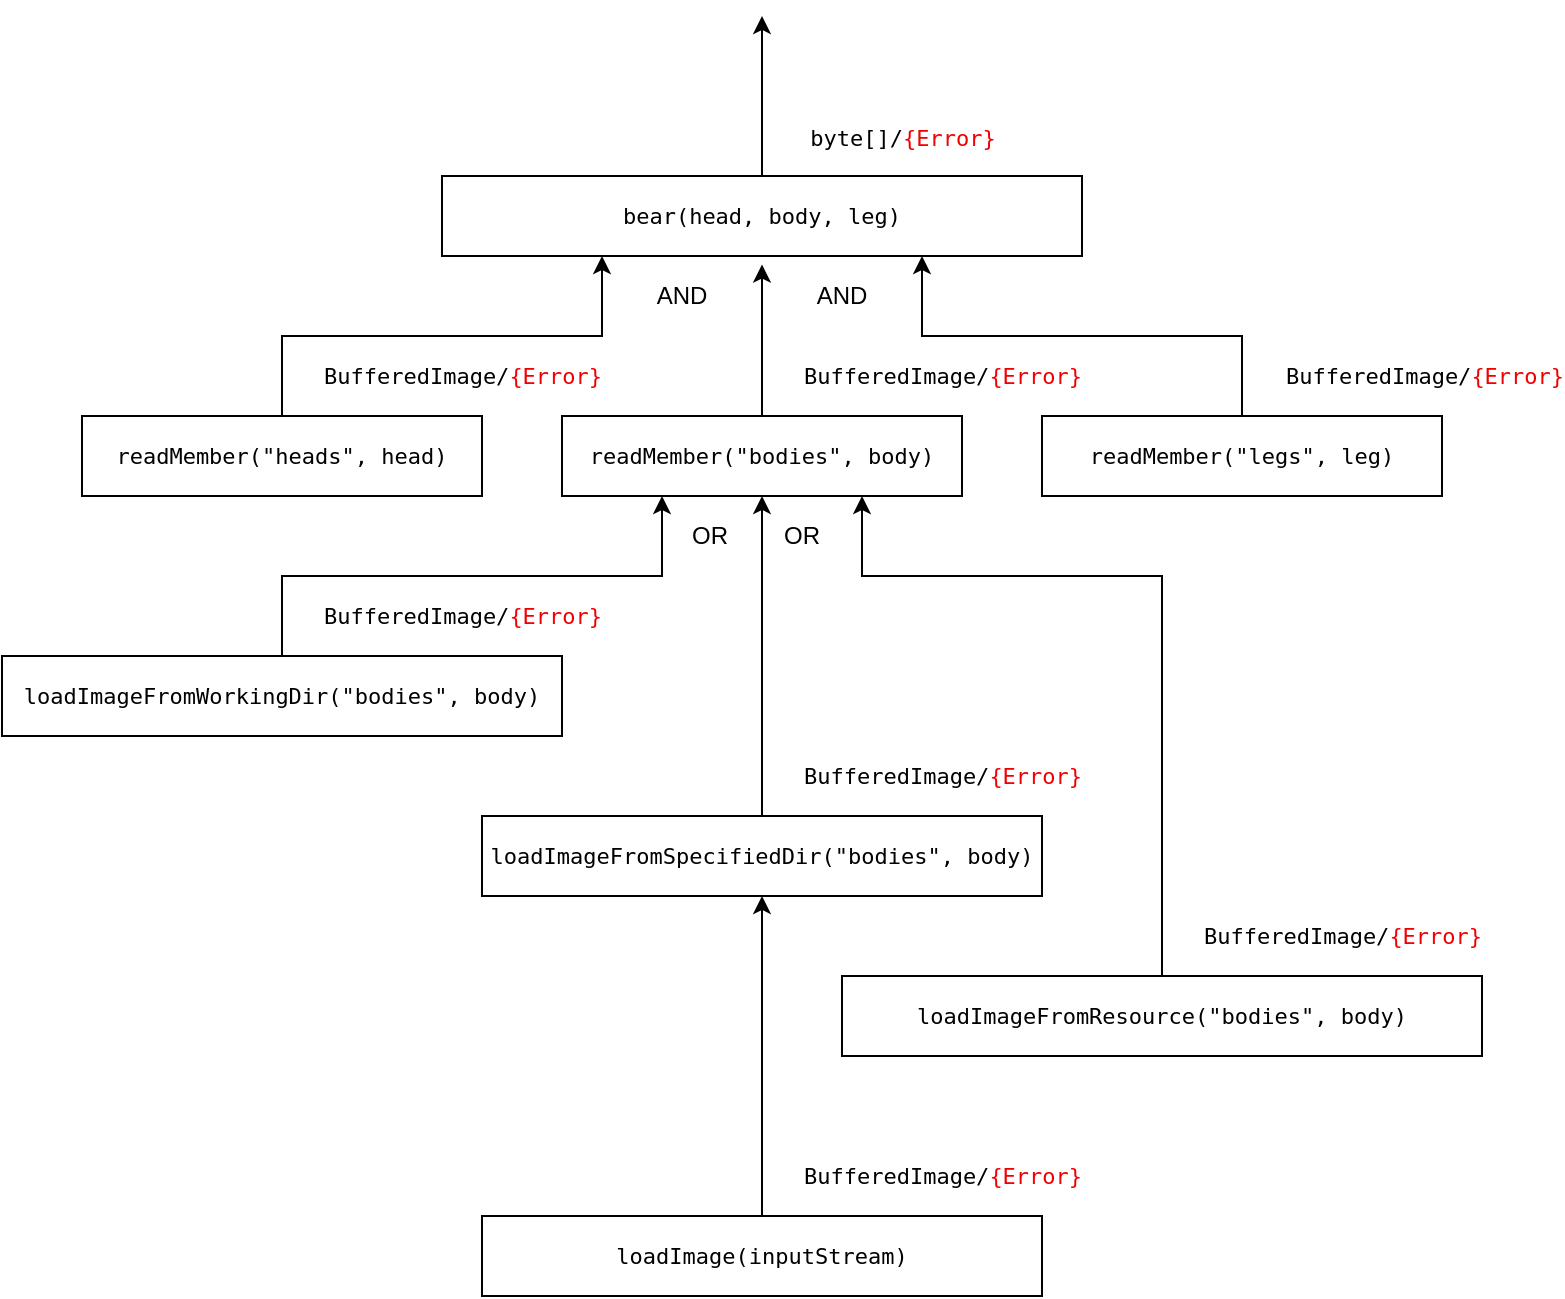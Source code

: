 <mxfile version="22.1.2" type="device">
  <diagram name="Page-1" id="iJf9FKaNLNnPXfkKHJVF">
    <mxGraphModel dx="1114" dy="854" grid="1" gridSize="10" guides="1" tooltips="1" connect="1" arrows="1" fold="1" page="1" pageScale="1" pageWidth="827" pageHeight="1169" math="0" shadow="0">
      <root>
        <mxCell id="0" />
        <mxCell id="1" parent="0" />
        <mxCell id="6eo2FJEWSkk9vw6bgrm8-1" value="&lt;pre&gt;&lt;font style=&quot;font-size: 11px;&quot;&gt;bear(head, body, leg)&lt;/font&gt;&lt;/pre&gt;" style="rounded=0;whiteSpace=wrap;html=1;" parent="1" vertex="1">
          <mxGeometry x="240" y="120" width="320" height="40" as="geometry" />
        </mxCell>
        <mxCell id="6eo2FJEWSkk9vw6bgrm8-10" style="edgeStyle=orthogonalEdgeStyle;rounded=0;orthogonalLoop=1;jettySize=auto;html=1;exitX=0.5;exitY=0;exitDx=0;exitDy=0;entryX=0.25;entryY=1;entryDx=0;entryDy=0;" parent="1" source="6eo2FJEWSkk9vw6bgrm8-5" target="6eo2FJEWSkk9vw6bgrm8-1" edge="1">
          <mxGeometry relative="1" as="geometry" />
        </mxCell>
        <mxCell id="6eo2FJEWSkk9vw6bgrm8-11" value="&lt;pre&gt;BufferedImage/&lt;font color=&quot;#f00000&quot;&gt;{Error}&lt;/font&gt;&lt;/pre&gt;" style="edgeLabel;html=1;align=center;verticalAlign=middle;resizable=0;points=[];labelBackgroundColor=none;" parent="6eo2FJEWSkk9vw6bgrm8-10" vertex="1" connectable="0">
          <mxGeometry x="0.122" y="-1" relative="1" as="geometry">
            <mxPoint x="-5" y="19" as="offset" />
          </mxGeometry>
        </mxCell>
        <mxCell id="6eo2FJEWSkk9vw6bgrm8-5" value="&lt;pre&gt;&lt;font style=&quot;font-size: 11px;&quot;&gt;readMember(&quot;heads&quot;, head)&lt;/font&gt;&lt;/pre&gt;" style="rounded=0;whiteSpace=wrap;html=1;" parent="1" vertex="1">
          <mxGeometry x="60" y="240" width="200" height="40" as="geometry" />
        </mxCell>
        <mxCell id="6eo2FJEWSkk9vw6bgrm8-6" value="&lt;pre&gt;&lt;font style=&quot;font-size: 11px;&quot;&gt;readMember(&quot;bodies&quot;, body)&lt;/font&gt;&lt;/pre&gt;" style="rounded=0;whiteSpace=wrap;html=1;" parent="1" vertex="1">
          <mxGeometry x="300" y="240" width="200" height="40" as="geometry" />
        </mxCell>
        <mxCell id="6eo2FJEWSkk9vw6bgrm8-12" style="edgeStyle=orthogonalEdgeStyle;rounded=0;orthogonalLoop=1;jettySize=auto;html=1;exitX=0.5;exitY=0;exitDx=0;exitDy=0;entryX=0.75;entryY=1;entryDx=0;entryDy=0;" parent="1" source="6eo2FJEWSkk9vw6bgrm8-7" target="6eo2FJEWSkk9vw6bgrm8-1" edge="1">
          <mxGeometry relative="1" as="geometry" />
        </mxCell>
        <mxCell id="6eo2FJEWSkk9vw6bgrm8-13" value="&lt;pre style=&quot;&quot;&gt;&lt;pre&gt;BufferedImage/&lt;font color=&quot;#f00000&quot;&gt;{Error}&lt;/font&gt;&lt;/pre&gt;&lt;/pre&gt;" style="edgeLabel;html=1;align=center;verticalAlign=middle;resizable=0;points=[];labelBackgroundColor=none;" parent="6eo2FJEWSkk9vw6bgrm8-12" vertex="1" connectable="0">
          <mxGeometry x="0.181" y="-3" relative="1" as="geometry">
            <mxPoint x="192" y="23" as="offset" />
          </mxGeometry>
        </mxCell>
        <mxCell id="6eo2FJEWSkk9vw6bgrm8-7" value="&lt;pre&gt;&lt;font style=&quot;font-size: 11px;&quot;&gt;readMember(&quot;legs&quot;, leg)&lt;/font&gt;&lt;/pre&gt;" style="rounded=0;whiteSpace=wrap;html=1;" parent="1" vertex="1">
          <mxGeometry x="540" y="240" width="200" height="40" as="geometry" />
        </mxCell>
        <mxCell id="6eo2FJEWSkk9vw6bgrm8-8" value="" style="endArrow=classic;html=1;rounded=0;exitX=0.5;exitY=0;exitDx=0;exitDy=0;" parent="1" source="6eo2FJEWSkk9vw6bgrm8-1" edge="1">
          <mxGeometry width="50" height="50" relative="1" as="geometry">
            <mxPoint x="630" y="220" as="sourcePoint" />
            <mxPoint x="400" y="40" as="targetPoint" />
          </mxGeometry>
        </mxCell>
        <mxCell id="6eo2FJEWSkk9vw6bgrm8-9" value="&lt;pre&gt;&lt;pre style=&quot;&quot;&gt;byte[]/&lt;font color=&quot;#f00000&quot;&gt;{Error}&lt;/font&gt;&lt;/pre&gt;&lt;/pre&gt;" style="edgeLabel;html=1;align=center;verticalAlign=middle;resizable=0;points=[];labelBackgroundColor=none;" parent="6eo2FJEWSkk9vw6bgrm8-8" vertex="1" connectable="0">
          <mxGeometry x="0.136" y="1" relative="1" as="geometry">
            <mxPoint x="71" y="26" as="offset" />
          </mxGeometry>
        </mxCell>
        <mxCell id="6eo2FJEWSkk9vw6bgrm8-14" style="edgeStyle=orthogonalEdgeStyle;rounded=0;orthogonalLoop=1;jettySize=auto;html=1;exitX=0.5;exitY=0;exitDx=0;exitDy=0;entryX=0.5;entryY=1.107;entryDx=0;entryDy=0;entryPerimeter=0;" parent="1" source="6eo2FJEWSkk9vw6bgrm8-6" target="6eo2FJEWSkk9vw6bgrm8-1" edge="1">
          <mxGeometry relative="1" as="geometry" />
        </mxCell>
        <mxCell id="6eo2FJEWSkk9vw6bgrm8-15" value="&lt;pre style=&quot;&quot;&gt;&lt;pre&gt;BufferedImage/&lt;font color=&quot;#f00000&quot;&gt;{Error}&lt;/font&gt;&lt;/pre&gt;&lt;/pre&gt;" style="edgeLabel;html=1;align=center;verticalAlign=middle;resizable=0;points=[];labelBackgroundColor=none;" parent="6eo2FJEWSkk9vw6bgrm8-14" vertex="1" connectable="0">
          <mxGeometry x="0.23" y="2" relative="1" as="geometry">
            <mxPoint x="92" y="26" as="offset" />
          </mxGeometry>
        </mxCell>
        <mxCell id="6eo2FJEWSkk9vw6bgrm8-16" value="&lt;pre&gt;&lt;font style=&quot;font-size: 11px;&quot;&gt;loadImageFromSpecifiedDir(&quot;bodies&quot;, body)&lt;/font&gt;&lt;/pre&gt;" style="rounded=0;whiteSpace=wrap;html=1;" parent="1" vertex="1">
          <mxGeometry x="260" y="440" width="280" height="40" as="geometry" />
        </mxCell>
        <mxCell id="6eo2FJEWSkk9vw6bgrm8-17" style="edgeStyle=orthogonalEdgeStyle;rounded=0;orthogonalLoop=1;jettySize=auto;html=1;exitX=0.5;exitY=0;exitDx=0;exitDy=0;entryX=0.5;entryY=1;entryDx=0;entryDy=0;" parent="1" source="6eo2FJEWSkk9vw6bgrm8-16" target="6eo2FJEWSkk9vw6bgrm8-6" edge="1">
          <mxGeometry relative="1" as="geometry">
            <mxPoint x="420" y="300" as="targetPoint" />
          </mxGeometry>
        </mxCell>
        <mxCell id="6eo2FJEWSkk9vw6bgrm8-18" value="&lt;pre style=&quot;&quot;&gt;&lt;pre&gt;BufferedImage/&lt;font color=&quot;#f00000&quot;&gt;{Error}&lt;/font&gt;&lt;/pre&gt;&lt;/pre&gt;" style="edgeLabel;html=1;align=center;verticalAlign=middle;resizable=0;points=[];labelBackgroundColor=none;" parent="6eo2FJEWSkk9vw6bgrm8-17" vertex="1" connectable="0">
          <mxGeometry x="0.23" y="2" relative="1" as="geometry">
            <mxPoint x="92" y="78" as="offset" />
          </mxGeometry>
        </mxCell>
        <mxCell id="6eo2FJEWSkk9vw6bgrm8-26" style="edgeStyle=orthogonalEdgeStyle;rounded=0;orthogonalLoop=1;jettySize=auto;html=1;exitX=0.5;exitY=0;exitDx=0;exitDy=0;entryX=0.25;entryY=1;entryDx=0;entryDy=0;" parent="1" source="6eo2FJEWSkk9vw6bgrm8-20" target="6eo2FJEWSkk9vw6bgrm8-6" edge="1">
          <mxGeometry relative="1" as="geometry" />
        </mxCell>
        <mxCell id="6eo2FJEWSkk9vw6bgrm8-27" value="&lt;pre style=&quot;&quot;&gt;&lt;pre&gt;BufferedImage/&lt;font color=&quot;#f00000&quot;&gt;{Error}&lt;/font&gt;&lt;/pre&gt;&lt;/pre&gt;" style="edgeLabel;html=1;align=center;verticalAlign=middle;resizable=0;points=[];labelBackgroundColor=none;" parent="6eo2FJEWSkk9vw6bgrm8-26" vertex="1" connectable="0">
          <mxGeometry x="0.006" relative="1" as="geometry">
            <mxPoint x="-6" y="20" as="offset" />
          </mxGeometry>
        </mxCell>
        <mxCell id="6eo2FJEWSkk9vw6bgrm8-20" value="&lt;pre&gt;&lt;font style=&quot;font-size: 11px;&quot;&gt;loadImageFromWorkingDir(&quot;bodies&quot;, body)&lt;/font&gt;&lt;/pre&gt;" style="rounded=0;whiteSpace=wrap;html=1;" parent="1" vertex="1">
          <mxGeometry x="20" y="360" width="280" height="40" as="geometry" />
        </mxCell>
        <mxCell id="6eo2FJEWSkk9vw6bgrm8-23" value="&lt;pre&gt;&lt;font style=&quot;font-size: 11px;&quot;&gt;loadImageFromResource(&quot;bodies&quot;, body)&lt;/font&gt;&lt;/pre&gt;" style="rounded=0;whiteSpace=wrap;html=1;" parent="1" vertex="1">
          <mxGeometry x="440" y="520" width="320" height="40" as="geometry" />
        </mxCell>
        <mxCell id="6eo2FJEWSkk9vw6bgrm8-24" style="edgeStyle=orthogonalEdgeStyle;rounded=0;orthogonalLoop=1;jettySize=auto;html=1;exitX=0.5;exitY=0;exitDx=0;exitDy=0;entryX=0.75;entryY=1;entryDx=0;entryDy=0;" parent="1" source="6eo2FJEWSkk9vw6bgrm8-23" target="6eo2FJEWSkk9vw6bgrm8-6" edge="1">
          <mxGeometry relative="1" as="geometry">
            <mxPoint x="600" y="360" as="targetPoint" />
            <Array as="points">
              <mxPoint x="600" y="320" />
              <mxPoint x="450" y="320" />
            </Array>
          </mxGeometry>
        </mxCell>
        <mxCell id="6eo2FJEWSkk9vw6bgrm8-25" value="&lt;pre style=&quot;&quot;&gt;&lt;pre&gt;BufferedImage/&lt;font color=&quot;#f00000&quot;&gt;{Error}&lt;/font&gt;&lt;/pre&gt;&lt;/pre&gt;" style="edgeLabel;html=1;align=center;verticalAlign=middle;resizable=0;points=[];labelBackgroundColor=none;" parent="6eo2FJEWSkk9vw6bgrm8-24" vertex="1" connectable="0">
          <mxGeometry x="0.23" y="2" relative="1" as="geometry">
            <mxPoint x="130" y="178" as="offset" />
          </mxGeometry>
        </mxCell>
        <mxCell id="6eo2FJEWSkk9vw6bgrm8-28" style="edgeStyle=orthogonalEdgeStyle;rounded=0;orthogonalLoop=1;jettySize=auto;html=1;exitX=0.5;exitY=0;exitDx=0;exitDy=0;entryX=0.5;entryY=1;entryDx=0;entryDy=0;" parent="1" source="6eo2FJEWSkk9vw6bgrm8-30" target="6eo2FJEWSkk9vw6bgrm8-16" edge="1">
          <mxGeometry relative="1" as="geometry">
            <mxPoint x="350" y="560" as="targetPoint" />
          </mxGeometry>
        </mxCell>
        <mxCell id="6eo2FJEWSkk9vw6bgrm8-29" value="&lt;pre style=&quot;&quot;&gt;&lt;pre&gt;BufferedImage/&lt;font color=&quot;#f00000&quot;&gt;{Error}&lt;/font&gt;&lt;/pre&gt;&lt;/pre&gt;" style="edgeLabel;html=1;align=center;verticalAlign=middle;resizable=0;points=[];labelBackgroundColor=none;" parent="6eo2FJEWSkk9vw6bgrm8-28" vertex="1" connectable="0">
          <mxGeometry x="0.006" relative="1" as="geometry">
            <mxPoint x="90" y="60" as="offset" />
          </mxGeometry>
        </mxCell>
        <mxCell id="6eo2FJEWSkk9vw6bgrm8-30" value="&lt;pre&gt;&lt;font style=&quot;font-size: 11px;&quot;&gt;loadImage(inputStream)&lt;/font&gt;&lt;/pre&gt;" style="rounded=0;whiteSpace=wrap;html=1;" parent="1" vertex="1">
          <mxGeometry x="260" y="640" width="280" height="40" as="geometry" />
        </mxCell>
        <mxCell id="6eo2FJEWSkk9vw6bgrm8-31" value="OR" style="text;html=1;strokeColor=none;fillColor=none;align=center;verticalAlign=middle;whiteSpace=wrap;rounded=0;" parent="1" vertex="1">
          <mxGeometry x="354" y="290" width="40" height="20" as="geometry" />
        </mxCell>
        <mxCell id="6eo2FJEWSkk9vw6bgrm8-32" value="AND" style="text;html=1;strokeColor=none;fillColor=none;align=center;verticalAlign=middle;whiteSpace=wrap;rounded=0;" parent="1" vertex="1">
          <mxGeometry x="340" y="170" width="40" height="20" as="geometry" />
        </mxCell>
        <mxCell id="6eo2FJEWSkk9vw6bgrm8-33" value="AND" style="text;html=1;strokeColor=none;fillColor=none;align=center;verticalAlign=middle;whiteSpace=wrap;rounded=0;" parent="1" vertex="1">
          <mxGeometry x="420" y="170" width="40" height="20" as="geometry" />
        </mxCell>
        <mxCell id="6eo2FJEWSkk9vw6bgrm8-34" value="OR" style="text;html=1;strokeColor=none;fillColor=none;align=center;verticalAlign=middle;whiteSpace=wrap;rounded=0;" parent="1" vertex="1">
          <mxGeometry x="400" y="290" width="40" height="20" as="geometry" />
        </mxCell>
      </root>
    </mxGraphModel>
  </diagram>
</mxfile>

